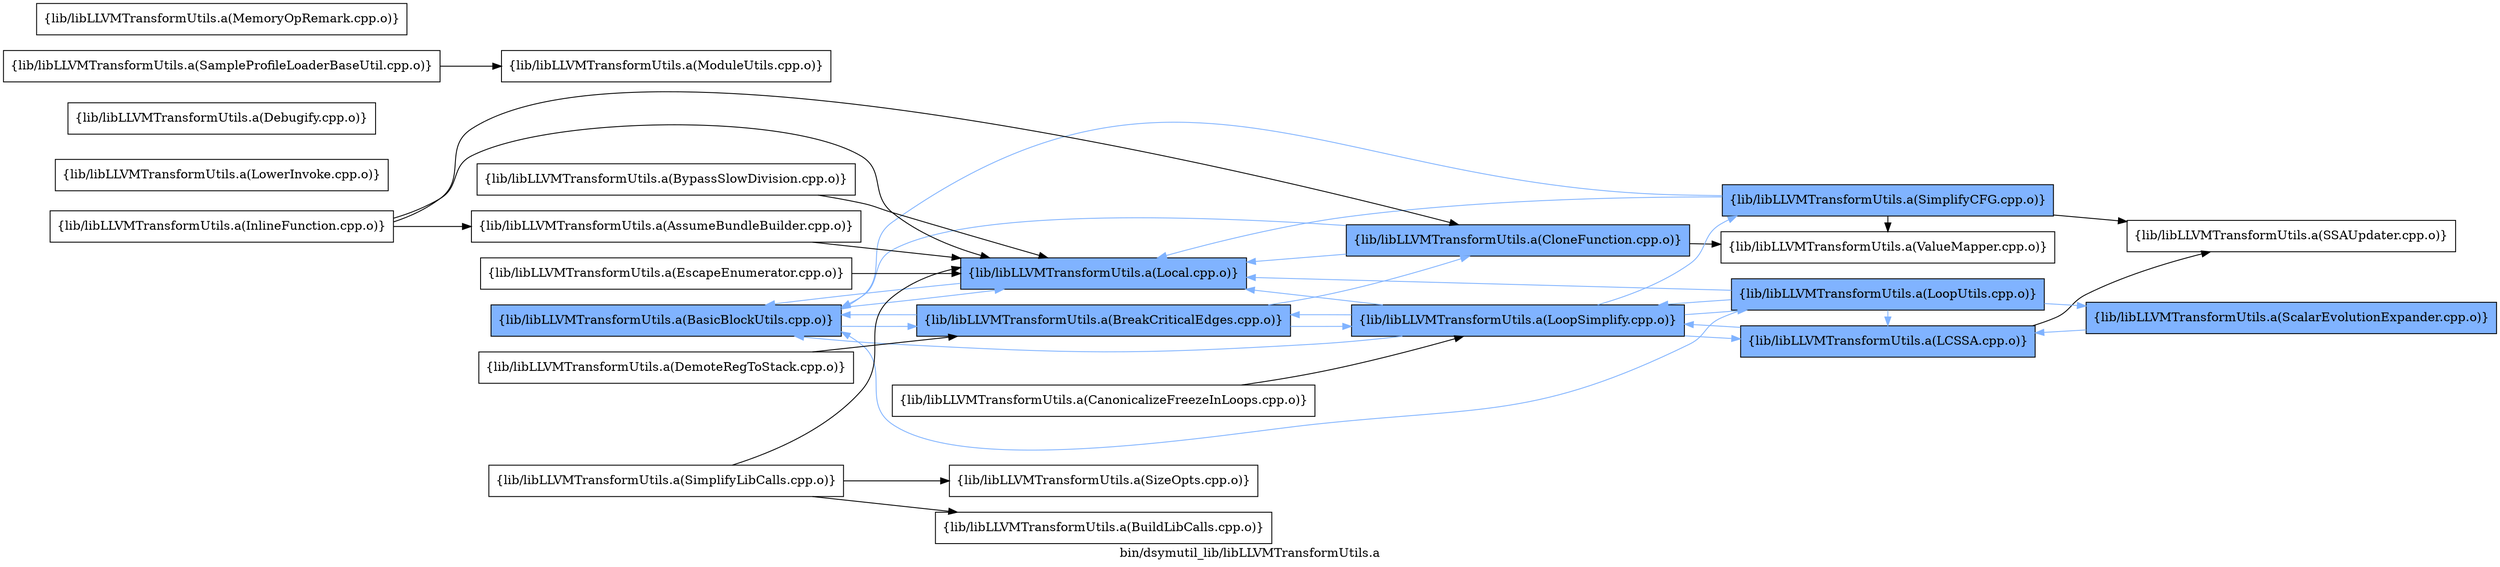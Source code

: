 digraph "bin/dsymutil_lib/libLLVMTransformUtils.a" {
	label="bin/dsymutil_lib/libLLVMTransformUtils.a";
	rankdir=LR;
	{ rank=same; Node0x55c9faaf08c8;  }
	{ rank=same; Node0x55c9faaf1548; Node0x55c9fab108a8;  }
	{ rank=same; Node0x55c9fab02f28; Node0x55c9fab0fc28;  }
	{ rank=same; Node0x55c9fab0bee8; Node0x55c9fab09e18; Node0x55c9fab101c8; Node0x55c9fab0ce38;  }

	Node0x55c9faaf08c8 [shape=record,shape=box,group=1,style=filled,fillcolor="0.600000 0.5 1",label="{lib/libLLVMTransformUtils.a(BasicBlockUtils.cpp.o)}"];
	Node0x55c9faaf08c8 -> Node0x55c9faaf1548[color="0.600000 0.5 1"];
	Node0x55c9faaf08c8 -> Node0x55c9fab108a8[color="0.600000 0.5 1"];
	Node0x55c9fab108a8 [shape=record,shape=box,group=1,style=filled,fillcolor="0.600000 0.5 1",label="{lib/libLLVMTransformUtils.a(Local.cpp.o)}"];
	Node0x55c9fab108a8 -> Node0x55c9faaf08c8[color="0.600000 0.5 1"];
	Node0x55c9fab0e1e8 [shape=record,shape=box,group=0,label="{lib/libLLVMTransformUtils.a(SizeOpts.cpp.o)}"];
	Node0x55c9fab012b8 [shape=record,shape=box,group=0,label="{lib/libLLVMTransformUtils.a(CanonicalizeFreezeInLoops.cpp.o)}"];
	Node0x55c9fab012b8 -> Node0x55c9fab0fc28;
	Node0x55c9faaec9f8 [shape=record,shape=box,group=0,label="{lib/libLLVMTransformUtils.a(LowerInvoke.cpp.o)}"];
	Node0x55c9faaf1548 [shape=record,shape=box,group=1,style=filled,fillcolor="0.600000 0.5 1",label="{lib/libLLVMTransformUtils.a(BreakCriticalEdges.cpp.o)}"];
	Node0x55c9faaf1548 -> Node0x55c9faaf08c8[color="0.600000 0.5 1"];
	Node0x55c9faaf1548 -> Node0x55c9fab02f28[color="0.600000 0.5 1"];
	Node0x55c9faaf1548 -> Node0x55c9fab0fc28[color="0.600000 0.5 1"];
	Node0x55c9fab00c78 [shape=record,shape=box,group=0,label="{lib/libLLVMTransformUtils.a(BypassSlowDivision.cpp.o)}"];
	Node0x55c9fab00c78 -> Node0x55c9fab108a8;
	Node0x55c9fab0c668 [shape=record,shape=box,group=0,label="{lib/libLLVMTransformUtils.a(SimplifyLibCalls.cpp.o)}"];
	Node0x55c9fab0c668 -> Node0x55c9fab018a8;
	Node0x55c9fab0c668 -> Node0x55c9fab108a8;
	Node0x55c9fab0c668 -> Node0x55c9fab0e1e8;
	Node0x55c9fab01df8 [shape=record,shape=box,group=0,label="{lib/libLLVMTransformUtils.a(Debugify.cpp.o)}"];
	Node0x55c9fab0ce38 [shape=record,shape=box,group=1,style=filled,fillcolor="0.600000 0.5 1",label="{lib/libLLVMTransformUtils.a(SimplifyCFG.cpp.o)}"];
	Node0x55c9fab0ce38 -> Node0x55c9faaf08c8[color="0.600000 0.5 1"];
	Node0x55c9fab0ce38 -> Node0x55c9fab108a8[color="0.600000 0.5 1"];
	Node0x55c9fab0ce38 -> Node0x55c9fab12518;
	Node0x55c9fab0ce38 -> Node0x55c9fab0bee8;
	Node0x55c9fab09e18 [shape=record,shape=box,group=1,style=filled,fillcolor="0.600000 0.5 1",label="{lib/libLLVMTransformUtils.a(LCSSA.cpp.o)}"];
	Node0x55c9fab09e18 -> Node0x55c9fab0fc28[color="0.600000 0.5 1"];
	Node0x55c9fab09e18 -> Node0x55c9fab12518;
	Node0x55c9fab0fc28 [shape=record,shape=box,group=1,style=filled,fillcolor="0.600000 0.5 1",label="{lib/libLLVMTransformUtils.a(LoopSimplify.cpp.o)}"];
	Node0x55c9fab0fc28 -> Node0x55c9faaf08c8[color="0.600000 0.5 1"];
	Node0x55c9fab0fc28 -> Node0x55c9faaf1548[color="0.600000 0.5 1"];
	Node0x55c9fab0fc28 -> Node0x55c9fab09e18[color="0.600000 0.5 1"];
	Node0x55c9fab0fc28 -> Node0x55c9fab108a8[color="0.600000 0.5 1"];
	Node0x55c9fab0fc28 -> Node0x55c9fab101c8[color="0.600000 0.5 1"];
	Node0x55c9fab0fc28 -> Node0x55c9fab0ce38[color="0.600000 0.5 1"];
	Node0x55c9fab13148 [shape=record,shape=box,group=1,style=filled,fillcolor="0.600000 0.5 1",label="{lib/libLLVMTransformUtils.a(ScalarEvolutionExpander.cpp.o)}"];
	Node0x55c9fab13148 -> Node0x55c9fab09e18[color="0.600000 0.5 1"];
	Node0x55c9fab0a2c8 [shape=record,shape=box,group=0,label="{lib/libLLVMTransformUtils.a(InlineFunction.cpp.o)}"];
	Node0x55c9fab0a2c8 -> Node0x55c9fab02f28;
	Node0x55c9fab0a2c8 -> Node0x55c9fab0a5e8;
	Node0x55c9fab0a2c8 -> Node0x55c9fab108a8;
	Node0x55c9fab09508 [shape=record,shape=box,group=0,label="{lib/libLLVMTransformUtils.a(DemoteRegToStack.cpp.o)}"];
	Node0x55c9fab09508 -> Node0x55c9faaf1548;
	Node0x55c9fab083d8 [shape=record,shape=box,group=0,label="{lib/libLLVMTransformUtils.a(EscapeEnumerator.cpp.o)}"];
	Node0x55c9fab083d8 -> Node0x55c9fab108a8;
	Node0x55c9fab12e28 [shape=record,shape=box,group=0,label="{lib/libLLVMTransformUtils.a(ModuleUtils.cpp.o)}"];
	Node0x55c9fab101c8 [shape=record,shape=box,group=1,style=filled,fillcolor="0.600000 0.5 1",label="{lib/libLLVMTransformUtils.a(LoopUtils.cpp.o)}"];
	Node0x55c9fab101c8 -> Node0x55c9faaf08c8[color="0.600000 0.5 1"];
	Node0x55c9fab101c8 -> Node0x55c9fab09e18[color="0.600000 0.5 1"];
	Node0x55c9fab101c8 -> Node0x55c9fab108a8[color="0.600000 0.5 1"];
	Node0x55c9fab101c8 -> Node0x55c9fab0fc28[color="0.600000 0.5 1"];
	Node0x55c9fab101c8 -> Node0x55c9fab13148[color="0.600000 0.5 1"];
	Node0x55c9fab0cc58 [shape=record,shape=box,group=0,label="{lib/libLLVMTransformUtils.a(SampleProfileLoaderBaseUtil.cpp.o)}"];
	Node0x55c9fab0cc58 -> Node0x55c9fab12e28;
	Node0x55c9fab02f28 [shape=record,shape=box,group=1,style=filled,fillcolor="0.600000 0.5 1",label="{lib/libLLVMTransformUtils.a(CloneFunction.cpp.o)}"];
	Node0x55c9fab02f28 -> Node0x55c9faaf08c8[color="0.600000 0.5 1"];
	Node0x55c9fab02f28 -> Node0x55c9fab108a8[color="0.600000 0.5 1"];
	Node0x55c9fab02f28 -> Node0x55c9fab0bee8;
	Node0x55c9fab12518 [shape=record,shape=box,group=0,label="{lib/libLLVMTransformUtils.a(SSAUpdater.cpp.o)}"];
	Node0x55c9fab0bee8 [shape=record,shape=box,group=0,label="{lib/libLLVMTransformUtils.a(ValueMapper.cpp.o)}"];
	Node0x55c9fab139b8 [shape=record,shape=box,group=0,label="{lib/libLLVMTransformUtils.a(MemoryOpRemark.cpp.o)}"];
	Node0x55c9fab018a8 [shape=record,shape=box,group=0,label="{lib/libLLVMTransformUtils.a(BuildLibCalls.cpp.o)}"];
	Node0x55c9fab0a5e8 [shape=record,shape=box,group=0,label="{lib/libLLVMTransformUtils.a(AssumeBundleBuilder.cpp.o)}"];
	Node0x55c9fab0a5e8 -> Node0x55c9fab108a8;
}
